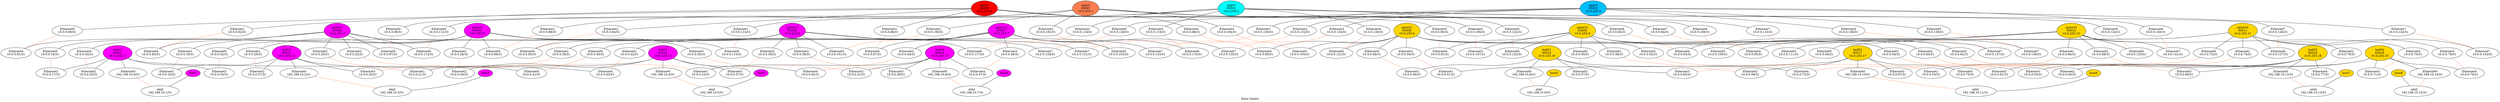strict graph {
	graph [label="Data Centre"];
	node [label="\N"];
	aggs1	 [bgp_asn=65000,
		dev_role=aggs,
		dev_type="microsoft-sonic",
		fillcolor=red,
		label="aggs1
65000
10.0.255.0",
		loopback="10.0.255.0",
		mac="00:dc:5e:01:01:00",
		pod=None,
		rank=1,
		style=filled];
	"iface-80"	 [bgp_asn=65004,
		bgp_peer="10.0.0.81",
		customer=False,
		dev_name=Ethernet0,
		dev_type=port,
		ipv4="10.0.0.80/31",
		label="Ethernet0
10.0.0.80/31",
		rank=2,
		vlan=10];
	aggs1 -- "iface-80"	 [color=black,
		phy=port];
	"iface-82"	 [bgp_asn=65005,
		bgp_peer="10.0.0.83",
		customer=False,
		dev_name=Ethernet1,
		dev_type=port,
		ipv4="10.0.0.82/31",
		label="Ethernet1
10.0.0.82/31",
		rank=2,
		vlan=11];
	aggs1 -- "iface-82"	 [color=black,
		phy=port];
	"iface-84"	 [bgp_asn=65006,
		bgp_peer="10.0.0.85",
		customer=False,
		dev_name=Ethernet2,
		dev_type=port,
		ipv4="10.0.0.84/31",
		label="Ethernet2
10.0.0.84/31",
		rank=2,
		vlan=12];
	aggs1 -- "iface-84"	 [color=black,
		phy=port];
	"iface-86"	 [bgp_asn=65007,
		bgp_peer="10.0.0.87",
		customer=False,
		dev_name=Ethernet3,
		dev_type=port,
		ipv4="10.0.0.86/31",
		label="Ethernet3
10.0.0.86/31",
		rank=2,
		vlan=13];
	aggs1 -- "iface-86"	 [color=black,
		phy=port];
	"iface-88"	 [bgp_asn=65008,
		bgp_peer="10.0.0.89",
		customer=False,
		dev_name=Ethernet4,
		dev_type=port,
		ipv4="10.0.0.88/31",
		label="Ethernet4
10.0.0.88/31",
		rank=2,
		vlan=14];
	aggs1 -- "iface-88"	 [color=black,
		phy=port];
	"iface-90"	 [bgp_asn=65009,
		bgp_peer="10.0.0.91",
		customer=False,
		dev_name=Ethernet5,
		dev_type=port,
		ipv4="10.0.0.90/31",
		label="Ethernet5
10.0.0.90/31",
		rank=2,
		vlan=15];
	aggs1 -- "iface-90"	 [color=black,
		phy=port];
	"iface-92"	 [bgp_asn=65010,
		bgp_peer="10.0.0.93",
		customer=False,
		dev_name=Ethernet6,
		dev_type=port,
		ipv4="10.0.0.92/31",
		label="Ethernet6
10.0.0.92/31",
		rank=2,
		vlan=16];
	aggs1 -- "iface-92"	 [color=black,
		phy=port];
	"iface-94"	 [bgp_asn=65011,
		bgp_peer="10.0.0.95",
		customer=False,
		dev_name=Ethernet7,
		dev_type=port,
		ipv4="10.0.0.94/31",
		label="Ethernet7
10.0.0.94/31",
		rank=2,
		vlan=17];
	aggs1 -- "iface-94"	 [color=black,
		phy=port];
	"iface-81"	 [bgp_asn=65000,
		bgp_peer="10.0.0.80",
		customer=False,
		dev_name=Ethernet4,
		dev_type=port,
		ipv4="10.0.0.81/31",
		label="Ethernet4
10.0.0.81/31",
		rank=3,
		vlan=14];
	"iface-80" -- "iface-81"	 [color=coral,
		linux_bridge=hs_br_80,
		phy=wire,
		role=dc];
	"iface-83"	 [bgp_asn=65000,
		bgp_peer="10.0.0.82",
		customer=False,
		dev_name=Ethernet4,
		dev_type=port,
		ipv4="10.0.0.83/31",
		label="Ethernet4
10.0.0.83/31",
		rank=3,
		vlan=14];
	"iface-82" -- "iface-83"	 [color=coral,
		linux_bridge=hs_br_82,
		phy=wire,
		role=dc];
	"iface-85"	 [bgp_asn=65000,
		bgp_peer="10.0.0.84",
		customer=False,
		dev_name=Ethernet4,
		dev_type=port,
		ipv4="10.0.0.85/31",
		label="Ethernet4
10.0.0.85/31",
		rank=3,
		vlan=14];
	"iface-84" -- "iface-85"	 [color=coral,
		linux_bridge=hs_br_84,
		phy=wire,
		role=dc];
	"iface-87"	 [bgp_asn=65000,
		bgp_peer="10.0.0.86",
		customer=False,
		dev_name=Ethernet4,
		dev_type=port,
		ipv4="10.0.0.87/31",
		label="Ethernet4
10.0.0.87/31",
		rank=3,
		vlan=14];
	"iface-86" -- "iface-87"	 [color=coral,
		linux_bridge=hs_br_86,
		phy=wire,
		role=dc];
	"iface-89"	 [bgp_asn=65000,
		bgp_peer="10.0.0.88",
		customer=False,
		dev_name=Ethernet4,
		dev_type=port,
		ipv4="10.0.0.89/31",
		label="Ethernet4
10.0.0.89/31",
		rank=3,
		vlan=14];
	"iface-88" -- "iface-89"	 [color=coral,
		linux_bridge=hs_br_88,
		phy=wire,
		role=dc];
	"iface-91"	 [bgp_asn=65000,
		bgp_peer="10.0.0.90",
		customer=False,
		dev_name=Ethernet4,
		dev_type=port,
		ipv4="10.0.0.91/31",
		label="Ethernet4
10.0.0.91/31",
		rank=3,
		vlan=14];
	"iface-90" -- "iface-91"	 [color=coral,
		linux_bridge=hs_br_90,
		phy=wire,
		role=dc];
	"iface-93"	 [bgp_asn=65000,
		bgp_peer="10.0.0.92",
		customer=False,
		dev_name=Ethernet4,
		dev_type=port,
		ipv4="10.0.0.93/31",
		label="Ethernet4
10.0.0.93/31",
		rank=3,
		vlan=14];
	"iface-92" -- "iface-93"	 [color=coral,
		linux_bridge=hs_br_92,
		phy=wire,
		role=dc];
	"iface-95"	 [bgp_asn=65000,
		bgp_peer="10.0.0.94",
		customer=False,
		dev_name=Ethernet4,
		dev_type=port,
		ipv4="10.0.0.95/31",
		label="Ethernet4
10.0.0.95/31",
		rank=3,
		vlan=14];
	"iface-94" -- "iface-95"	 [color=coral,
		linux_bridge=hs_br_94,
		phy=wire,
		role=dc];
	aggs2	 [bgp_asn=65001,
		dev_role=aggs,
		dev_type="microsoft-sonic",
		fillcolor=coral,
		label="aggs2
65001
10.0.255.1",
		loopback="10.0.255.1",
		mac="00:dc:5e:01:01:01",
		pod=None,
		rank=1,
		style=filled];
	"iface-96"	 [bgp_asn=65004,
		bgp_peer="10.0.0.97",
		customer=False,
		dev_name=Ethernet0,
		dev_type=port,
		ipv4="10.0.0.96/31",
		label="Ethernet0
10.0.0.96/31",
		rank=2,
		vlan=10];
	aggs2 -- "iface-96"	 [color=black,
		phy=port];
	"iface-98"	 [bgp_asn=65005,
		bgp_peer="10.0.0.99",
		customer=False,
		dev_name=Ethernet1,
		dev_type=port,
		ipv4="10.0.0.98/31",
		label="Ethernet1
10.0.0.98/31",
		rank=2,
		vlan=11];
	aggs2 -- "iface-98"	 [color=black,
		phy=port];
	"iface-100"	 [bgp_asn=65006,
		bgp_peer="10.0.0.101",
		customer=False,
		dev_name=Ethernet2,
		dev_type=port,
		ipv4="10.0.0.100/31",
		label="Ethernet2
10.0.0.100/31",
		rank=2,
		vlan=12];
	aggs2 -- "iface-100"	 [color=black,
		phy=port];
	"iface-102"	 [bgp_asn=65007,
		bgp_peer="10.0.0.103",
		customer=False,
		dev_name=Ethernet3,
		dev_type=port,
		ipv4="10.0.0.102/31",
		label="Ethernet3
10.0.0.102/31",
		rank=2,
		vlan=13];
	aggs2 -- "iface-102"	 [color=black,
		phy=port];
	"iface-104"	 [bgp_asn=65008,
		bgp_peer="10.0.0.105",
		customer=False,
		dev_name=Ethernet4,
		dev_type=port,
		ipv4="10.0.0.104/31",
		label="Ethernet4
10.0.0.104/31",
		rank=2,
		vlan=14];
	aggs2 -- "iface-104"	 [color=black,
		phy=port];
	"iface-106"	 [bgp_asn=65009,
		bgp_peer="10.0.0.107",
		customer=False,
		dev_name=Ethernet5,
		dev_type=port,
		ipv4="10.0.0.106/31",
		label="Ethernet5
10.0.0.106/31",
		rank=2,
		vlan=15];
	aggs2 -- "iface-106"	 [color=black,
		phy=port];
	"iface-108"	 [bgp_asn=65010,
		bgp_peer="10.0.0.109",
		customer=False,
		dev_name=Ethernet6,
		dev_type=port,
		ipv4="10.0.0.108/31",
		label="Ethernet6
10.0.0.108/31",
		rank=2,
		vlan=16];
	aggs2 -- "iface-108"	 [color=black,
		phy=port];
	"iface-110"	 [bgp_asn=65011,
		bgp_peer="10.0.0.111",
		customer=False,
		dev_name=Ethernet7,
		dev_type=port,
		ipv4="10.0.0.110/31",
		label="Ethernet7
10.0.0.110/31",
		rank=2,
		vlan=17];
	aggs2 -- "iface-110"	 [color=black,
		phy=port];
	"iface-97"	 [bgp_asn=65001,
		bgp_peer="10.0.0.96",
		customer=False,
		dev_name=Ethernet5,
		dev_type=port,
		ipv4="10.0.0.97/31",
		label="Ethernet5
10.0.0.97/31",
		rank=3,
		vlan=15];
	"iface-96" -- "iface-97"	 [color=coral,
		linux_bridge=hs_br_96,
		phy=wire,
		role=dc];
	"iface-99"	 [bgp_asn=65001,
		bgp_peer="10.0.0.98",
		customer=False,
		dev_name=Ethernet5,
		dev_type=port,
		ipv4="10.0.0.99/31",
		label="Ethernet5
10.0.0.99/31",
		rank=3,
		vlan=15];
	"iface-98" -- "iface-99"	 [color=coral,
		linux_bridge=hs_br_98,
		phy=wire,
		role=dc];
	"iface-101"	 [bgp_asn=65001,
		bgp_peer="10.0.0.100",
		customer=False,
		dev_name=Ethernet5,
		dev_type=port,
		ipv4="10.0.0.101/31",
		label="Ethernet5
10.0.0.101/31",
		rank=3,
		vlan=15];
	"iface-100" -- "iface-101"	 [color=coral,
		linux_bridge=hs_br_100,
		phy=wire,
		role=dc];
	"iface-103"	 [bgp_asn=65001,
		bgp_peer="10.0.0.102",
		customer=False,
		dev_name=Ethernet5,
		dev_type=port,
		ipv4="10.0.0.103/31",
		label="Ethernet5
10.0.0.103/31",
		rank=3,
		vlan=15];
	"iface-102" -- "iface-103"	 [color=coral,
		linux_bridge=hs_br_102,
		phy=wire,
		role=dc];
	"iface-105"	 [bgp_asn=65001,
		bgp_peer="10.0.0.104",
		customer=False,
		dev_name=Ethernet5,
		dev_type=port,
		ipv4="10.0.0.105/31",
		label="Ethernet5
10.0.0.105/31",
		rank=3,
		vlan=15];
	"iface-104" -- "iface-105"	 [color=coral,
		linux_bridge=hs_br_104,
		phy=wire,
		role=dc];
	"iface-107"	 [bgp_asn=65001,
		bgp_peer="10.0.0.106",
		customer=False,
		dev_name=Ethernet5,
		dev_type=port,
		ipv4="10.0.0.107/31",
		label="Ethernet5
10.0.0.107/31",
		rank=3,
		vlan=15];
	"iface-106" -- "iface-107"	 [color=coral,
		linux_bridge=hs_br_106,
		phy=wire,
		role=dc];
	"iface-109"	 [bgp_asn=65001,
		bgp_peer="10.0.0.108",
		customer=False,
		dev_name=Ethernet5,
		dev_type=port,
		ipv4="10.0.0.109/31",
		label="Ethernet5
10.0.0.109/31",
		rank=3,
		vlan=15];
	"iface-108" -- "iface-109"	 [color=coral,
		linux_bridge=hs_br_108,
		phy=wire,
		role=dc];
	"iface-111"	 [bgp_asn=65001,
		bgp_peer="10.0.0.110",
		customer=False,
		dev_name=Ethernet5,
		dev_type=port,
		ipv4="10.0.0.111/31",
		label="Ethernet5
10.0.0.111/31",
		rank=3,
		vlan=15];
	"iface-110" -- "iface-111"	 [color=coral,
		linux_bridge=hs_br_110,
		phy=wire,
		role=dc];
	aggs3	 [bgp_asn=65002,
		dev_role=aggs,
		dev_type="microsoft-sonic",
		fillcolor=cyan,
		label="aggs3
65002
10.0.255.2",
		loopback="10.0.255.2",
		mac="00:dc:5e:01:01:02",
		pod=None,
		rank=1,
		style=filled];
	"iface-112"	 [bgp_asn=65004,
		bgp_peer="10.0.0.113",
		customer=False,
		dev_name=Ethernet0,
		dev_type=port,
		ipv4="10.0.0.112/31",
		label="Ethernet0
10.0.0.112/31",
		rank=2,
		vlan=10];
	aggs3 -- "iface-112"	 [color=black,
		phy=port];
	"iface-114"	 [bgp_asn=65005,
		bgp_peer="10.0.0.115",
		customer=False,
		dev_name=Ethernet1,
		dev_type=port,
		ipv4="10.0.0.114/31",
		label="Ethernet1
10.0.0.114/31",
		rank=2,
		vlan=11];
	aggs3 -- "iface-114"	 [color=black,
		phy=port];
	"iface-116"	 [bgp_asn=65006,
		bgp_peer="10.0.0.117",
		customer=False,
		dev_name=Ethernet2,
		dev_type=port,
		ipv4="10.0.0.116/31",
		label="Ethernet2
10.0.0.116/31",
		rank=2,
		vlan=12];
	aggs3 -- "iface-116"	 [color=black,
		phy=port];
	"iface-118"	 [bgp_asn=65007,
		bgp_peer="10.0.0.119",
		customer=False,
		dev_name=Ethernet3,
		dev_type=port,
		ipv4="10.0.0.118/31",
		label="Ethernet3
10.0.0.118/31",
		rank=2,
		vlan=13];
	aggs3 -- "iface-118"	 [color=black,
		phy=port];
	"iface-120"	 [bgp_asn=65008,
		bgp_peer="10.0.0.121",
		customer=False,
		dev_name=Ethernet4,
		dev_type=port,
		ipv4="10.0.0.120/31",
		label="Ethernet4
10.0.0.120/31",
		rank=2,
		vlan=14];
	aggs3 -- "iface-120"	 [color=black,
		phy=port];
	"iface-122"	 [bgp_asn=65009,
		bgp_peer="10.0.0.123",
		customer=False,
		dev_name=Ethernet5,
		dev_type=port,
		ipv4="10.0.0.122/31",
		label="Ethernet5
10.0.0.122/31",
		rank=2,
		vlan=15];
	aggs3 -- "iface-122"	 [color=black,
		phy=port];
	"iface-124"	 [bgp_asn=65010,
		bgp_peer="10.0.0.125",
		customer=False,
		dev_name=Ethernet6,
		dev_type=port,
		ipv4="10.0.0.124/31",
		label="Ethernet6
10.0.0.124/31",
		rank=2,
		vlan=16];
	aggs3 -- "iface-124"	 [color=black,
		phy=port];
	"iface-126"	 [bgp_asn=65011,
		bgp_peer="10.0.0.127",
		customer=False,
		dev_name=Ethernet7,
		dev_type=port,
		ipv4="10.0.0.126/31",
		label="Ethernet7
10.0.0.126/31",
		rank=2,
		vlan=17];
	aggs3 -- "iface-126"	 [color=black,
		phy=port];
	"iface-113"	 [bgp_asn=65002,
		bgp_peer="10.0.0.112",
		customer=False,
		dev_name=Ethernet6,
		dev_type=port,
		ipv4="10.0.0.113/31",
		label="Ethernet6
10.0.0.113/31",
		rank=3,
		vlan=16];
	"iface-112" -- "iface-113"	 [color=coral,
		linux_bridge=hs_br_112,
		phy=wire,
		role=dc];
	"iface-115"	 [bgp_asn=65002,
		bgp_peer="10.0.0.114",
		customer=False,
		dev_name=Ethernet6,
		dev_type=port,
		ipv4="10.0.0.115/31",
		label="Ethernet6
10.0.0.115/31",
		rank=3,
		vlan=16];
	"iface-114" -- "iface-115"	 [color=coral,
		linux_bridge=hs_br_114,
		phy=wire,
		role=dc];
	"iface-117"	 [bgp_asn=65002,
		bgp_peer="10.0.0.116",
		customer=False,
		dev_name=Ethernet6,
		dev_type=port,
		ipv4="10.0.0.117/31",
		label="Ethernet6
10.0.0.117/31",
		rank=3,
		vlan=16];
	"iface-116" -- "iface-117"	 [color=coral,
		linux_bridge=hs_br_116,
		phy=wire,
		role=dc];
	"iface-119"	 [bgp_asn=65002,
		bgp_peer="10.0.0.118",
		customer=False,
		dev_name=Ethernet6,
		dev_type=port,
		ipv4="10.0.0.119/31",
		label="Ethernet6
10.0.0.119/31",
		rank=3,
		vlan=16];
	"iface-118" -- "iface-119"	 [color=coral,
		linux_bridge=hs_br_118,
		phy=wire,
		role=dc];
	"iface-121"	 [bgp_asn=65002,
		bgp_peer="10.0.0.120",
		customer=False,
		dev_name=Ethernet6,
		dev_type=port,
		ipv4="10.0.0.121/31",
		label="Ethernet6
10.0.0.121/31",
		rank=3,
		vlan=16];
	"iface-120" -- "iface-121"	 [color=coral,
		linux_bridge=hs_br_120,
		phy=wire,
		role=dc];
	"iface-123"	 [bgp_asn=65002,
		bgp_peer="10.0.0.122",
		customer=False,
		dev_name=Ethernet6,
		dev_type=port,
		ipv4="10.0.0.123/31",
		label="Ethernet6
10.0.0.123/31",
		rank=3,
		vlan=16];
	"iface-122" -- "iface-123"	 [color=coral,
		linux_bridge=hs_br_122,
		phy=wire,
		role=dc];
	"iface-125"	 [bgp_asn=65002,
		bgp_peer="10.0.0.124",
		customer=False,
		dev_name=Ethernet6,
		dev_type=port,
		ipv4="10.0.0.125/31",
		label="Ethernet6
10.0.0.125/31",
		rank=3,
		vlan=16];
	"iface-124" -- "iface-125"	 [color=coral,
		linux_bridge=hs_br_124,
		phy=wire,
		role=dc];
	"iface-127"	 [bgp_asn=65002,
		bgp_peer="10.0.0.126",
		customer=False,
		dev_name=Ethernet6,
		dev_type=port,
		ipv4="10.0.0.127/31",
		label="Ethernet6
10.0.0.127/31",
		rank=3,
		vlan=16];
	"iface-126" -- "iface-127"	 [color=coral,
		linux_bridge=hs_br_126,
		phy=wire,
		role=dc];
	aggs4	 [bgp_asn=65003,
		dev_role=aggs,
		dev_type="microsoft-sonic",
		fillcolor=deepskyblue,
		label="aggs4
65003
10.0.255.3",
		loopback="10.0.255.3",
		mac="00:dc:5e:01:01:03",
		pod=None,
		rank=1,
		style=filled];
	"iface-128"	 [bgp_asn=65004,
		bgp_peer="10.0.0.129",
		customer=False,
		dev_name=Ethernet0,
		dev_type=port,
		ipv4="10.0.0.128/31",
		label="Ethernet0
10.0.0.128/31",
		rank=2,
		vlan=10];
	aggs4 -- "iface-128"	 [color=black,
		phy=port];
	"iface-130"	 [bgp_asn=65005,
		bgp_peer="10.0.0.131",
		customer=False,
		dev_name=Ethernet1,
		dev_type=port,
		ipv4="10.0.0.130/31",
		label="Ethernet1
10.0.0.130/31",
		rank=2,
		vlan=11];
	aggs4 -- "iface-130"	 [color=black,
		phy=port];
	"iface-132"	 [bgp_asn=65006,
		bgp_peer="10.0.0.133",
		customer=False,
		dev_name=Ethernet2,
		dev_type=port,
		ipv4="10.0.0.132/31",
		label="Ethernet2
10.0.0.132/31",
		rank=2,
		vlan=12];
	aggs4 -- "iface-132"	 [color=black,
		phy=port];
	"iface-134"	 [bgp_asn=65007,
		bgp_peer="10.0.0.135",
		customer=False,
		dev_name=Ethernet3,
		dev_type=port,
		ipv4="10.0.0.134/31",
		label="Ethernet3
10.0.0.134/31",
		rank=2,
		vlan=13];
	aggs4 -- "iface-134"	 [color=black,
		phy=port];
	"iface-136"	 [bgp_asn=65008,
		bgp_peer="10.0.0.137",
		customer=False,
		dev_name=Ethernet4,
		dev_type=port,
		ipv4="10.0.0.136/31",
		label="Ethernet4
10.0.0.136/31",
		rank=2,
		vlan=14];
	aggs4 -- "iface-136"	 [color=black,
		phy=port];
	"iface-138"	 [bgp_asn=65009,
		bgp_peer="10.0.0.139",
		customer=False,
		dev_name=Ethernet5,
		dev_type=port,
		ipv4="10.0.0.138/31",
		label="Ethernet5
10.0.0.138/31",
		rank=2,
		vlan=15];
	aggs4 -- "iface-138"	 [color=black,
		phy=port];
	"iface-140"	 [bgp_asn=65010,
		bgp_peer="10.0.0.141",
		customer=False,
		dev_name=Ethernet6,
		dev_type=port,
		ipv4="10.0.0.140/31",
		label="Ethernet6
10.0.0.140/31",
		rank=2,
		vlan=16];
	aggs4 -- "iface-140"	 [color=black,
		phy=port];
	"iface-142"	 [bgp_asn=65011,
		bgp_peer="10.0.0.143",
		customer=False,
		dev_name=Ethernet7,
		dev_type=port,
		ipv4="10.0.0.142/31",
		label="Ethernet7
10.0.0.142/31",
		rank=2,
		vlan=17];
	aggs4 -- "iface-142"	 [color=black,
		phy=port];
	"iface-129"	 [bgp_asn=65003,
		bgp_peer="10.0.0.128",
		customer=False,
		dev_name=Ethernet7,
		dev_type=port,
		ipv4="10.0.0.129/31",
		label="Ethernet7
10.0.0.129/31",
		rank=3,
		vlan=17];
	"iface-128" -- "iface-129"	 [color=coral,
		linux_bridge=hs_br_128,
		phy=wire,
		role=dc];
	"iface-131"	 [bgp_asn=65003,
		bgp_peer="10.0.0.130",
		customer=False,
		dev_name=Ethernet7,
		dev_type=port,
		ipv4="10.0.0.131/31",
		label="Ethernet7
10.0.0.131/31",
		rank=3,
		vlan=17];
	"iface-130" -- "iface-131"	 [color=coral,
		linux_bridge=hs_br_130,
		phy=wire,
		role=dc];
	"iface-133"	 [bgp_asn=65003,
		bgp_peer="10.0.0.132",
		customer=False,
		dev_name=Ethernet7,
		dev_type=port,
		ipv4="10.0.0.133/31",
		label="Ethernet7
10.0.0.133/31",
		rank=3,
		vlan=17];
	"iface-132" -- "iface-133"	 [color=coral,
		linux_bridge=hs_br_132,
		phy=wire,
		role=dc];
	"iface-135"	 [bgp_asn=65003,
		bgp_peer="10.0.0.134",
		customer=False,
		dev_name=Ethernet7,
		dev_type=port,
		ipv4="10.0.0.135/31",
		label="Ethernet7
10.0.0.135/31",
		rank=3,
		vlan=17];
	"iface-134" -- "iface-135"	 [color=coral,
		linux_bridge=hs_br_134,
		phy=wire,
		role=dc];
	"iface-137"	 [bgp_asn=65003,
		bgp_peer="10.0.0.136",
		customer=False,
		dev_name=Ethernet7,
		dev_type=port,
		ipv4="10.0.0.137/31",
		label="Ethernet7
10.0.0.137/31",
		rank=3,
		vlan=17];
	"iface-136" -- "iface-137"	 [color=coral,
		linux_bridge=hs_br_136,
		phy=wire,
		role=dc];
	"iface-139"	 [bgp_asn=65003,
		bgp_peer="10.0.0.138",
		customer=False,
		dev_name=Ethernet7,
		dev_type=port,
		ipv4="10.0.0.139/31",
		label="Ethernet7
10.0.0.139/31",
		rank=3,
		vlan=17];
	"iface-138" -- "iface-139"	 [color=coral,
		linux_bridge=hs_br_138,
		phy=wire,
		role=dc];
	"iface-141"	 [bgp_asn=65003,
		bgp_peer="10.0.0.140",
		customer=False,
		dev_name=Ethernet7,
		dev_type=port,
		ipv4="10.0.0.141/31",
		label="Ethernet7
10.0.0.141/31",
		rank=3,
		vlan=17];
	"iface-140" -- "iface-141"	 [color=coral,
		linux_bridge=hs_br_140,
		phy=wire,
		role=dc];
	"iface-143"	 [bgp_asn=65003,
		bgp_peer="10.0.0.142",
		customer=False,
		dev_name=Ethernet7,
		dev_type=port,
		ipv4="10.0.0.143/31",
		label="Ethernet7
10.0.0.143/31",
		rank=3,
		vlan=17];
	"iface-142" -- "iface-143"	 [color=coral,
		linux_bridge=hs_br_142,
		phy=wire,
		role=dc];
	spine11	 [bgp_asn=65004,
		dev_role=spines,
		dev_type="microsoft-sonic",
		fillcolor=magenta,
		label="spine11
65004
10.0.255.4",
		loopback="10.0.255.4",
		mac="00:dc:5e:01:01:04",
		pod=A,
		rank=4,
		style=filled];
	"iface-16"	 [bgp_asn=65012,
		bgp_peer="10.0.0.17",
		customer=False,
		dev_name=Ethernet0,
		dev_type=port,
		ipv4="10.0.0.16/31",
		label="Ethernet0
10.0.0.16/31",
		rank=5,
		vlan=10];
	spine11 -- "iface-16"	 [color=black,
		phy=port];
	"iface-18"	 [bgp_asn=65013,
		bgp_peer="10.0.0.19",
		customer=False,
		dev_name=Ethernet1,
		dev_type=port,
		ipv4="10.0.0.18/31",
		label="Ethernet1
10.0.0.18/31",
		rank=5,
		vlan=11];
	spine11 -- "iface-18"	 [color=black,
		phy=port];
	"iface-20"	 [bgp_asn=65014,
		bgp_peer="10.0.0.21",
		customer=False,
		dev_name=Ethernet2,
		dev_type=port,
		ipv4="10.0.0.20/31",
		label="Ethernet2
10.0.0.20/31",
		rank=5,
		vlan=12];
	spine11 -- "iface-20"	 [color=black,
		phy=port];
	"iface-22"	 [bgp_asn=65015,
		bgp_peer="10.0.0.23",
		customer=False,
		dev_name=Ethernet3,
		dev_type=port,
		ipv4="10.0.0.22/31",
		label="Ethernet3
10.0.0.22/31",
		rank=5,
		vlan=13];
	spine11 -- "iface-22"	 [color=black,
		phy=port];
	spine11 -- "iface-81"	 [color=black,
		phy=port];
	spine11 -- "iface-97"	 [color=black,
		phy=port];
	spine11 -- "iface-113"	 [color=black,
		phy=port];
	spine11 -- "iface-129"	 [color=black,
		phy=port];
	"iface-17"	 [bgp_asn=65004,
		bgp_peer="10.0.0.16",
		customer=False,
		dev_name=Ethernet1,
		dev_type=port,
		ipv4="10.0.0.17/31",
		label="Ethernet1
10.0.0.17/31",
		rank=6,
		vlan=11];
	"iface-16" -- "iface-17"	 [color=coral,
		linux_bridge=hs_br_16,
		phy=wire,
		role=dc];
	"iface-19"	 [bgp_asn=65004,
		bgp_peer="10.0.0.18",
		customer=False,
		dev_name=Ethernet1,
		dev_type=port,
		ipv4="10.0.0.19/31",
		label="Ethernet1
10.0.0.19/31",
		rank=6,
		vlan=11];
	"iface-18" -- "iface-19"	 [color=coral,
		linux_bridge=hs_br_18,
		phy=wire,
		role=dc];
	"iface-21"	 [bgp_asn=65004,
		bgp_peer="10.0.0.20",
		customer=False,
		dev_name=Ethernet1,
		dev_type=port,
		ipv4="10.0.0.21/31",
		label="Ethernet1
10.0.0.21/31",
		rank=6,
		vlan=11];
	"iface-20" -- "iface-21"	 [color=coral,
		linux_bridge=hs_br_20,
		phy=wire,
		role=dc];
	"iface-23"	 [bgp_asn=65004,
		bgp_peer="10.0.0.22",
		customer=False,
		dev_name=Ethernet1,
		dev_type=port,
		ipv4="10.0.0.23/31",
		label="Ethernet1
10.0.0.23/31",
		rank=6,
		vlan=11];
	"iface-22" -- "iface-23"	 [color=coral,
		linux_bridge=hs_br_22,
		phy=wire,
		role=dc];
	spine12	 [bgp_asn=65005,
		dev_role=spines,
		dev_type="microsoft-sonic",
		fillcolor=magenta,
		label="spine12
65005
10.0.255.5",
		loopback="10.0.255.5",
		mac="00:dc:5e:01:01:05",
		pod=A,
		rank=4,
		style=filled];
	"iface-24"	 [bgp_asn=65012,
		bgp_peer="10.0.0.25",
		customer=False,
		dev_name=Ethernet0,
		dev_type=port,
		ipv4="10.0.0.24/31",
		label="Ethernet0
10.0.0.24/31",
		rank=5,
		vlan=10];
	spine12 -- "iface-24"	 [color=black,
		phy=port];
	"iface-26"	 [bgp_asn=65013,
		bgp_peer="10.0.0.27",
		customer=False,
		dev_name=Ethernet1,
		dev_type=port,
		ipv4="10.0.0.26/31",
		label="Ethernet1
10.0.0.26/31",
		rank=5,
		vlan=11];
	spine12 -- "iface-26"	 [color=black,
		phy=port];
	"iface-28"	 [bgp_asn=65014,
		bgp_peer="10.0.0.29",
		customer=False,
		dev_name=Ethernet2,
		dev_type=port,
		ipv4="10.0.0.28/31",
		label="Ethernet2
10.0.0.28/31",
		rank=5,
		vlan=12];
	spine12 -- "iface-28"	 [color=black,
		phy=port];
	"iface-30"	 [bgp_asn=65015,
		bgp_peer="10.0.0.31",
		customer=False,
		dev_name=Ethernet3,
		dev_type=port,
		ipv4="10.0.0.30/31",
		label="Ethernet3
10.0.0.30/31",
		rank=5,
		vlan=13];
	spine12 -- "iface-30"	 [color=black,
		phy=port];
	spine12 -- "iface-83"	 [color=black,
		phy=port];
	spine12 -- "iface-99"	 [color=black,
		phy=port];
	spine12 -- "iface-115"	 [color=black,
		phy=port];
	spine12 -- "iface-131"	 [color=black,
		phy=port];
	"iface-25"	 [bgp_asn=65005,
		bgp_peer="10.0.0.24",
		customer=False,
		dev_name=Ethernet2,
		dev_type=port,
		ipv4="10.0.0.25/31",
		label="Ethernet2
10.0.0.25/31",
		rank=6,
		vlan=12];
	"iface-24" -- "iface-25"	 [color=coral,
		linux_bridge=hs_br_24,
		phy=wire,
		role=dc];
	"iface-27"	 [bgp_asn=65005,
		bgp_peer="10.0.0.26",
		customer=False,
		dev_name=Ethernet2,
		dev_type=port,
		ipv4="10.0.0.27/31",
		label="Ethernet2
10.0.0.27/31",
		rank=6,
		vlan=12];
	"iface-26" -- "iface-27"	 [color=coral,
		linux_bridge=hs_br_26,
		phy=wire,
		role=dc];
	"iface-29"	 [bgp_asn=65005,
		bgp_peer="10.0.0.28",
		customer=False,
		dev_name=Ethernet2,
		dev_type=port,
		ipv4="10.0.0.29/31",
		label="Ethernet2
10.0.0.29/31",
		rank=6,
		vlan=12];
	"iface-28" -- "iface-29"	 [color=coral,
		linux_bridge=hs_br_28,
		phy=wire,
		role=dc];
	"iface-31"	 [bgp_asn=65005,
		bgp_peer="10.0.0.30",
		customer=False,
		dev_name=Ethernet2,
		dev_type=port,
		ipv4="10.0.0.31/31",
		label="Ethernet2
10.0.0.31/31",
		rank=6,
		vlan=12];
	"iface-30" -- "iface-31"	 [color=coral,
		linux_bridge=hs_br_30,
		phy=wire,
		role=dc];
	spine13	 [bgp_asn=65006,
		dev_role=spines,
		dev_type="microsoft-sonic",
		fillcolor=magenta,
		label="spine13
65006
10.0.255.6",
		loopback="10.0.255.6",
		mac="00:dc:5e:01:01:06",
		pod=A,
		rank=4,
		style=filled];
	"iface-32"	 [bgp_asn=65012,
		bgp_peer="10.0.0.33",
		customer=False,
		dev_name=Ethernet0,
		dev_type=port,
		ipv4="10.0.0.32/31",
		label="Ethernet0
10.0.0.32/31",
		rank=5,
		vlan=10];
	spine13 -- "iface-32"	 [color=black,
		phy=port];
	"iface-34"	 [bgp_asn=65013,
		bgp_peer="10.0.0.35",
		customer=False,
		dev_name=Ethernet1,
		dev_type=port,
		ipv4="10.0.0.34/31",
		label="Ethernet1
10.0.0.34/31",
		rank=5,
		vlan=11];
	spine13 -- "iface-34"	 [color=black,
		phy=port];
	"iface-36"	 [bgp_asn=65014,
		bgp_peer="10.0.0.37",
		customer=False,
		dev_name=Ethernet2,
		dev_type=port,
		ipv4="10.0.0.36/31",
		label="Ethernet2
10.0.0.36/31",
		rank=5,
		vlan=12];
	spine13 -- "iface-36"	 [color=black,
		phy=port];
	"iface-38"	 [bgp_asn=65015,
		bgp_peer="10.0.0.39",
		customer=False,
		dev_name=Ethernet3,
		dev_type=port,
		ipv4="10.0.0.38/31",
		label="Ethernet3
10.0.0.38/31",
		rank=5,
		vlan=13];
	spine13 -- "iface-38"	 [color=black,
		phy=port];
	spine13 -- "iface-85"	 [color=black,
		phy=port];
	spine13 -- "iface-101"	 [color=black,
		phy=port];
	spine13 -- "iface-117"	 [color=black,
		phy=port];
	spine13 -- "iface-133"	 [color=black,
		phy=port];
	"iface-33"	 [bgp_asn=65006,
		bgp_peer="10.0.0.32",
		customer=False,
		dev_name=Ethernet3,
		dev_type=port,
		ipv4="10.0.0.33/31",
		label="Ethernet3
10.0.0.33/31",
		rank=6,
		vlan=13];
	"iface-32" -- "iface-33"	 [color=coral,
		linux_bridge=hs_br_32,
		phy=wire,
		role=dc];
	"iface-35"	 [bgp_asn=65006,
		bgp_peer="10.0.0.34",
		customer=False,
		dev_name=Ethernet3,
		dev_type=port,
		ipv4="10.0.0.35/31",
		label="Ethernet3
10.0.0.35/31",
		rank=6,
		vlan=13];
	"iface-34" -- "iface-35"	 [color=coral,
		linux_bridge=hs_br_34,
		phy=wire,
		role=dc];
	"iface-37"	 [bgp_asn=65006,
		bgp_peer="10.0.0.36",
		customer=False,
		dev_name=Ethernet3,
		dev_type=port,
		ipv4="10.0.0.37/31",
		label="Ethernet3
10.0.0.37/31",
		rank=6,
		vlan=13];
	"iface-36" -- "iface-37"	 [color=coral,
		linux_bridge=hs_br_36,
		phy=wire,
		role=dc];
	"iface-39"	 [bgp_asn=65006,
		bgp_peer="10.0.0.38",
		customer=False,
		dev_name=Ethernet3,
		dev_type=port,
		ipv4="10.0.0.39/31",
		label="Ethernet3
10.0.0.39/31",
		rank=6,
		vlan=13];
	"iface-38" -- "iface-39"	 [color=coral,
		linux_bridge=hs_br_38,
		phy=wire,
		role=dc];
	spine14	 [bgp_asn=65007,
		dev_role=spines,
		dev_type="microsoft-sonic",
		fillcolor=magenta,
		label="spine14
65007
10.0.255.7",
		loopback="10.0.255.7",
		mac="00:dc:5e:01:01:07",
		pod=A,
		rank=4,
		style=filled];
	"iface-40"	 [bgp_asn=65012,
		bgp_peer="10.0.0.41",
		customer=False,
		dev_name=Ethernet0,
		dev_type=port,
		ipv4="10.0.0.40/31",
		label="Ethernet0
10.0.0.40/31",
		rank=5,
		vlan=10];
	spine14 -- "iface-40"	 [color=black,
		phy=port];
	"iface-42"	 [bgp_asn=65013,
		bgp_peer="10.0.0.43",
		customer=False,
		dev_name=Ethernet1,
		dev_type=port,
		ipv4="10.0.0.42/31",
		label="Ethernet1
10.0.0.42/31",
		rank=5,
		vlan=11];
	spine14 -- "iface-42"	 [color=black,
		phy=port];
	"iface-44"	 [bgp_asn=65014,
		bgp_peer="10.0.0.45",
		customer=False,
		dev_name=Ethernet2,
		dev_type=port,
		ipv4="10.0.0.44/31",
		label="Ethernet2
10.0.0.44/31",
		rank=5,
		vlan=12];
	spine14 -- "iface-44"	 [color=black,
		phy=port];
	"iface-46"	 [bgp_asn=65015,
		bgp_peer="10.0.0.47",
		customer=False,
		dev_name=Ethernet3,
		dev_type=port,
		ipv4="10.0.0.46/31",
		label="Ethernet3
10.0.0.46/31",
		rank=5,
		vlan=13];
	spine14 -- "iface-46"	 [color=black,
		phy=port];
	spine14 -- "iface-87"	 [color=black,
		phy=port];
	spine14 -- "iface-103"	 [color=black,
		phy=port];
	spine14 -- "iface-119"	 [color=black,
		phy=port];
	spine14 -- "iface-135"	 [color=black,
		phy=port];
	"iface-41"	 [bgp_asn=65007,
		bgp_peer="10.0.0.40",
		customer=False,
		dev_name=Ethernet4,
		dev_type=port,
		ipv4="10.0.0.41/31",
		label="Ethernet4
10.0.0.41/31",
		rank=6,
		vlan=14];
	"iface-40" -- "iface-41"	 [color=coral,
		linux_bridge=hs_br_40,
		phy=wire,
		role=dc];
	"iface-43"	 [bgp_asn=65007,
		bgp_peer="10.0.0.42",
		customer=False,
		dev_name=Ethernet4,
		dev_type=port,
		ipv4="10.0.0.43/31",
		label="Ethernet4
10.0.0.43/31",
		rank=6,
		vlan=14];
	"iface-42" -- "iface-43"	 [color=coral,
		linux_bridge=hs_br_42,
		phy=wire,
		role=dc];
	"iface-45"	 [bgp_asn=65007,
		bgp_peer="10.0.0.44",
		customer=False,
		dev_name=Ethernet4,
		dev_type=port,
		ipv4="10.0.0.45/31",
		label="Ethernet4
10.0.0.45/31",
		rank=6,
		vlan=14];
	"iface-44" -- "iface-45"	 [color=coral,
		linux_bridge=hs_br_44,
		phy=wire,
		role=dc];
	"iface-47"	 [bgp_asn=65007,
		bgp_peer="10.0.0.46",
		customer=False,
		dev_name=Ethernet4,
		dev_type=port,
		ipv4="10.0.0.47/31",
		label="Ethernet4
10.0.0.47/31",
		rank=6,
		vlan=14];
	"iface-46" -- "iface-47"	 [color=coral,
		linux_bridge=hs_br_46,
		phy=wire,
		role=dc];
	spine21	 [bgp_asn=65008,
		dev_role=spines,
		dev_type="microsoft-sonic",
		fillcolor=gold,
		label="spine21
65008
10.0.255.8",
		loopback="10.0.255.8",
		mac="00:dc:5e:01:01:08",
		pod=B,
		rank=4,
		style=filled];
	"iface-48"	 [bgp_asn=65016,
		bgp_peer="10.0.0.49",
		customer=False,
		dev_name=Ethernet0,
		dev_type=port,
		ipv4="10.0.0.48/31",
		label="Ethernet0
10.0.0.48/31",
		rank=5,
		vlan=10];
	spine21 -- "iface-48"	 [color=black,
		phy=port];
	"iface-50"	 [bgp_asn=65017,
		bgp_peer="10.0.0.51",
		customer=False,
		dev_name=Ethernet1,
		dev_type=port,
		ipv4="10.0.0.50/31",
		label="Ethernet1
10.0.0.50/31",
		rank=5,
		vlan=11];
	spine21 -- "iface-50"	 [color=black,
		phy=port];
	"iface-52"	 [bgp_asn=65018,
		bgp_peer="10.0.0.53",
		customer=False,
		dev_name=Ethernet2,
		dev_type=port,
		ipv4="10.0.0.52/31",
		label="Ethernet2
10.0.0.52/31",
		rank=5,
		vlan=12];
	spine21 -- "iface-52"	 [color=black,
		phy=port];
	"iface-54"	 [bgp_asn=65019,
		bgp_peer="10.0.0.55",
		customer=False,
		dev_name=Ethernet3,
		dev_type=port,
		ipv4="10.0.0.54/31",
		label="Ethernet3
10.0.0.54/31",
		rank=5,
		vlan=13];
	spine21 -- "iface-54"	 [color=black,
		phy=port];
	spine21 -- "iface-89"	 [color=black,
		phy=port];
	spine21 -- "iface-105"	 [color=black,
		phy=port];
	spine21 -- "iface-121"	 [color=black,
		phy=port];
	spine21 -- "iface-137"	 [color=black,
		phy=port];
	"iface-49"	 [bgp_asn=65008,
		bgp_peer="10.0.0.48",
		customer=False,
		dev_name=Ethernet1,
		dev_type=port,
		ipv4="10.0.0.49/31",
		label="Ethernet1
10.0.0.49/31",
		rank=6,
		vlan=11];
	"iface-48" -- "iface-49"	 [color=coral,
		linux_bridge=hs_br_48,
		phy=wire,
		role=dc];
	"iface-51"	 [bgp_asn=65008,
		bgp_peer="10.0.0.50",
		customer=False,
		dev_name=Ethernet1,
		dev_type=port,
		ipv4="10.0.0.51/31",
		label="Ethernet1
10.0.0.51/31",
		rank=6,
		vlan=11];
	"iface-50" -- "iface-51"	 [color=coral,
		linux_bridge=hs_br_50,
		phy=wire,
		role=dc];
	"iface-53"	 [bgp_asn=65008,
		bgp_peer="10.0.0.52",
		customer=False,
		dev_name=Ethernet1,
		dev_type=port,
		ipv4="10.0.0.53/31",
		label="Ethernet1
10.0.0.53/31",
		rank=6,
		vlan=11];
	"iface-52" -- "iface-53"	 [color=coral,
		linux_bridge=hs_br_52,
		phy=wire,
		role=dc];
	"iface-55"	 [bgp_asn=65008,
		bgp_peer="10.0.0.54",
		customer=False,
		dev_name=Ethernet1,
		dev_type=port,
		ipv4="10.0.0.55/31",
		label="Ethernet1
10.0.0.55/31",
		rank=6,
		vlan=11];
	"iface-54" -- "iface-55"	 [color=coral,
		linux_bridge=hs_br_54,
		phy=wire,
		role=dc];
	spine22	 [bgp_asn=65009,
		dev_role=spines,
		dev_type="microsoft-sonic",
		fillcolor=gold,
		label="spine22
65009
10.0.255.9",
		loopback="10.0.255.9",
		mac="00:dc:5e:01:01:09",
		pod=B,
		rank=4,
		style=filled];
	"iface-56"	 [bgp_asn=65016,
		bgp_peer="10.0.0.57",
		customer=False,
		dev_name=Ethernet0,
		dev_type=port,
		ipv4="10.0.0.56/31",
		label="Ethernet0
10.0.0.56/31",
		rank=5,
		vlan=10];
	spine22 -- "iface-56"	 [color=black,
		phy=port];
	"iface-58"	 [bgp_asn=65017,
		bgp_peer="10.0.0.59",
		customer=False,
		dev_name=Ethernet1,
		dev_type=port,
		ipv4="10.0.0.58/31",
		label="Ethernet1
10.0.0.58/31",
		rank=5,
		vlan=11];
	spine22 -- "iface-58"	 [color=black,
		phy=port];
	"iface-60"	 [bgp_asn=65018,
		bgp_peer="10.0.0.61",
		customer=False,
		dev_name=Ethernet2,
		dev_type=port,
		ipv4="10.0.0.60/31",
		label="Ethernet2
10.0.0.60/31",
		rank=5,
		vlan=12];
	spine22 -- "iface-60"	 [color=black,
		phy=port];
	"iface-62"	 [bgp_asn=65019,
		bgp_peer="10.0.0.63",
		customer=False,
		dev_name=Ethernet3,
		dev_type=port,
		ipv4="10.0.0.62/31",
		label="Ethernet3
10.0.0.62/31",
		rank=5,
		vlan=13];
	spine22 -- "iface-62"	 [color=black,
		phy=port];
	spine22 -- "iface-91"	 [color=black,
		phy=port];
	spine22 -- "iface-107"	 [color=black,
		phy=port];
	spine22 -- "iface-123"	 [color=black,
		phy=port];
	spine22 -- "iface-139"	 [color=black,
		phy=port];
	"iface-57"	 [bgp_asn=65009,
		bgp_peer="10.0.0.56",
		customer=False,
		dev_name=Ethernet2,
		dev_type=port,
		ipv4="10.0.0.57/31",
		label="Ethernet2
10.0.0.57/31",
		rank=6,
		vlan=12];
	"iface-56" -- "iface-57"	 [color=coral,
		linux_bridge=hs_br_56,
		phy=wire,
		role=dc];
	"iface-59"	 [bgp_asn=65009,
		bgp_peer="10.0.0.58",
		customer=False,
		dev_name=Ethernet2,
		dev_type=port,
		ipv4="10.0.0.59/31",
		label="Ethernet2
10.0.0.59/31",
		rank=6,
		vlan=12];
	"iface-58" -- "iface-59"	 [color=coral,
		linux_bridge=hs_br_58,
		phy=wire,
		role=dc];
	"iface-61"	 [bgp_asn=65009,
		bgp_peer="10.0.0.60",
		customer=False,
		dev_name=Ethernet2,
		dev_type=port,
		ipv4="10.0.0.61/31",
		label="Ethernet2
10.0.0.61/31",
		rank=6,
		vlan=12];
	"iface-60" -- "iface-61"	 [color=coral,
		linux_bridge=hs_br_60,
		phy=wire,
		role=dc];
	"iface-63"	 [bgp_asn=65009,
		bgp_peer="10.0.0.62",
		customer=False,
		dev_name=Ethernet2,
		dev_type=port,
		ipv4="10.0.0.63/31",
		label="Ethernet2
10.0.0.63/31",
		rank=6,
		vlan=12];
	"iface-62" -- "iface-63"	 [color=coral,
		linux_bridge=hs_br_62,
		phy=wire,
		role=dc];
	spine23	 [bgp_asn=65010,
		dev_role=spines,
		dev_type="microsoft-sonic",
		fillcolor=gold,
		label="spine23
65010
10.0.255.10",
		loopback="10.0.255.10",
		mac="00:dc:5e:01:01:0a",
		pod=B,
		rank=4,
		style=filled];
	"iface-64"	 [bgp_asn=65016,
		bgp_peer="10.0.0.65",
		customer=False,
		dev_name=Ethernet0,
		dev_type=port,
		ipv4="10.0.0.64/31",
		label="Ethernet0
10.0.0.64/31",
		rank=5,
		vlan=10];
	spine23 -- "iface-64"	 [color=black,
		phy=port];
	"iface-66"	 [bgp_asn=65017,
		bgp_peer="10.0.0.67",
		customer=False,
		dev_name=Ethernet1,
		dev_type=port,
		ipv4="10.0.0.66/31",
		label="Ethernet1
10.0.0.66/31",
		rank=5,
		vlan=11];
	spine23 -- "iface-66"	 [color=black,
		phy=port];
	"iface-68"	 [bgp_asn=65018,
		bgp_peer="10.0.0.69",
		customer=False,
		dev_name=Ethernet2,
		dev_type=port,
		ipv4="10.0.0.68/31",
		label="Ethernet2
10.0.0.68/31",
		rank=5,
		vlan=12];
	spine23 -- "iface-68"	 [color=black,
		phy=port];
	"iface-70"	 [bgp_asn=65019,
		bgp_peer="10.0.0.71",
		customer=False,
		dev_name=Ethernet3,
		dev_type=port,
		ipv4="10.0.0.70/31",
		label="Ethernet3
10.0.0.70/31",
		rank=5,
		vlan=13];
	spine23 -- "iface-70"	 [color=black,
		phy=port];
	spine23 -- "iface-93"	 [color=black,
		phy=port];
	spine23 -- "iface-109"	 [color=black,
		phy=port];
	spine23 -- "iface-125"	 [color=black,
		phy=port];
	spine23 -- "iface-141"	 [color=black,
		phy=port];
	"iface-65"	 [bgp_asn=65010,
		bgp_peer="10.0.0.64",
		customer=False,
		dev_name=Ethernet3,
		dev_type=port,
		ipv4="10.0.0.65/31",
		label="Ethernet3
10.0.0.65/31",
		rank=6,
		vlan=13];
	"iface-64" -- "iface-65"	 [color=coral,
		linux_bridge=hs_br_64,
		phy=wire,
		role=dc];
	"iface-67"	 [bgp_asn=65010,
		bgp_peer="10.0.0.66",
		customer=False,
		dev_name=Ethernet3,
		dev_type=port,
		ipv4="10.0.0.67/31",
		label="Ethernet3
10.0.0.67/31",
		rank=6,
		vlan=13];
	"iface-66" -- "iface-67"	 [color=coral,
		linux_bridge=hs_br_66,
		phy=wire,
		role=dc];
	"iface-69"	 [bgp_asn=65010,
		bgp_peer="10.0.0.68",
		customer=False,
		dev_name=Ethernet3,
		dev_type=port,
		ipv4="10.0.0.69/31",
		label="Ethernet3
10.0.0.69/31",
		rank=6,
		vlan=13];
	"iface-68" -- "iface-69"	 [color=coral,
		linux_bridge=hs_br_68,
		phy=wire,
		role=dc];
	"iface-71"	 [bgp_asn=65010,
		bgp_peer="10.0.0.70",
		customer=False,
		dev_name=Ethernet3,
		dev_type=port,
		ipv4="10.0.0.71/31",
		label="Ethernet3
10.0.0.71/31",
		rank=6,
		vlan=13];
	"iface-70" -- "iface-71"	 [color=coral,
		linux_bridge=hs_br_70,
		phy=wire,
		role=dc];
	spine24	 [bgp_asn=65011,
		dev_role=spines,
		dev_type="microsoft-sonic",
		fillcolor=gold,
		label="spine24
65011
10.0.255.11",
		loopback="10.0.255.11",
		mac="00:dc:5e:01:01:0b",
		pod=B,
		rank=4,
		style=filled];
	"iface-72"	 [bgp_asn=65016,
		bgp_peer="10.0.0.73",
		customer=False,
		dev_name=Ethernet0,
		dev_type=port,
		ipv4="10.0.0.72/31",
		label="Ethernet0
10.0.0.72/31",
		rank=5,
		vlan=10];
	spine24 -- "iface-72"	 [color=black,
		phy=port];
	"iface-74"	 [bgp_asn=65017,
		bgp_peer="10.0.0.75",
		customer=False,
		dev_name=Ethernet1,
		dev_type=port,
		ipv4="10.0.0.74/31",
		label="Ethernet1
10.0.0.74/31",
		rank=5,
		vlan=11];
	spine24 -- "iface-74"	 [color=black,
		phy=port];
	"iface-76"	 [bgp_asn=65018,
		bgp_peer="10.0.0.77",
		customer=False,
		dev_name=Ethernet2,
		dev_type=port,
		ipv4="10.0.0.76/31",
		label="Ethernet2
10.0.0.76/31",
		rank=5,
		vlan=12];
	spine24 -- "iface-76"	 [color=black,
		phy=port];
	"iface-78"	 [bgp_asn=65019,
		bgp_peer="10.0.0.79",
		customer=False,
		dev_name=Ethernet3,
		dev_type=port,
		ipv4="10.0.0.78/31",
		label="Ethernet3
10.0.0.78/31",
		rank=5,
		vlan=13];
	spine24 -- "iface-78"	 [color=black,
		phy=port];
	spine24 -- "iface-95"	 [color=black,
		phy=port];
	spine24 -- "iface-111"	 [color=black,
		phy=port];
	spine24 -- "iface-127"	 [color=black,
		phy=port];
	spine24 -- "iface-143"	 [color=black,
		phy=port];
	"iface-73"	 [bgp_asn=65011,
		bgp_peer="10.0.0.72",
		customer=False,
		dev_name=Ethernet4,
		dev_type=port,
		ipv4="10.0.0.73/31",
		label="Ethernet4
10.0.0.73/31",
		rank=6,
		vlan=14];
	"iface-72" -- "iface-73"	 [color=coral,
		linux_bridge=hs_br_72,
		phy=wire,
		role=dc];
	"iface-75"	 [bgp_asn=65011,
		bgp_peer="10.0.0.74",
		customer=False,
		dev_name=Ethernet4,
		dev_type=port,
		ipv4="10.0.0.75/31",
		label="Ethernet4
10.0.0.75/31",
		rank=6,
		vlan=14];
	"iface-74" -- "iface-75"	 [color=coral,
		linux_bridge=hs_br_74,
		phy=wire,
		role=dc];
	"iface-77"	 [bgp_asn=65011,
		bgp_peer="10.0.0.76",
		customer=False,
		dev_name=Ethernet4,
		dev_type=port,
		ipv4="10.0.0.77/31",
		label="Ethernet4
10.0.0.77/31",
		rank=6,
		vlan=14];
	"iface-76" -- "iface-77"	 [color=coral,
		linux_bridge=hs_br_76,
		phy=wire,
		role=dc];
	"iface-79"	 [bgp_asn=65011,
		bgp_peer="10.0.0.78",
		customer=False,
		dev_name=Ethernet4,
		dev_type=port,
		ipv4="10.0.0.79/31",
		label="Ethernet4
10.0.0.79/31",
		rank=6,
		vlan=14];
	"iface-78" -- "iface-79"	 [color=coral,
		linux_bridge=hs_br_78,
		phy=wire,
		role=dc];
	leaf11	 [bgp_asn=65012,
		dev_role=leafs,
		dev_type="microsoft-sonic",
		fillcolor=magenta,
		label="leaf11
65012
10.0.255.12",
		loopback="10.0.255.12",
		mac="00:dc:5e:01:01:0c",
		pod=A,
		rank=7,
		style=filled];
	"iface-0"	 [customer=True,
		dev_name=Ethernet0,
		dev_type=port,
		ipv4="192.168.10.0/31",
		label="Ethernet0
192.168.10.0/31",
		rank=8,
		vlan=10];
	leaf11 -- "iface-0"	 [color=black,
		phy=port];
	leaf11 -- "iface-17"	 [color=black,
		phy=port];
	leaf11 -- "iface-25"	 [color=black,
		phy=port];
	leaf11 -- "iface-33"	 [color=black,
		phy=port];
	leaf11 -- "iface-41"	 [color=black,
		phy=port];
	"iface-1"	 [customer=True,
		dev_name=eth0,
		dev_type=port,
		ipv4="192.168.10.1/31",
		label="eth0
192.168.10.1/31",
		rank=9];
	"iface-0" -- "iface-1"	 [color=coral,
		linux_bridge=hs_br_0,
		phy=wire,
		role=customer];
	leaf12	 [bgp_asn=65013,
		dev_role=leafs,
		dev_type="microsoft-sonic",
		fillcolor=magenta,
		label="leaf12
65013
10.0.255.13",
		loopback="10.0.255.13",
		mac="00:dc:5e:01:01:0d",
		pod=A,
		rank=7,
		style=filled];
	"iface-2"	 [customer=True,
		dev_name=Ethernet0,
		dev_type=port,
		ipv4="192.168.10.2/31",
		label="Ethernet0
192.168.10.2/31",
		rank=8,
		vlan=10];
	leaf12 -- "iface-2"	 [color=black,
		phy=port];
	leaf12 -- "iface-19"	 [color=black,
		phy=port];
	leaf12 -- "iface-27"	 [color=black,
		phy=port];
	leaf12 -- "iface-35"	 [color=black,
		phy=port];
	leaf12 -- "iface-43"	 [color=black,
		phy=port];
	"iface-3"	 [customer=True,
		dev_name=eth0,
		dev_type=port,
		ipv4="192.168.10.3/31",
		label="eth0
192.168.10.3/31",
		rank=9];
	"iface-2" -- "iface-3"	 [color=coral,
		linux_bridge=hs_br_2,
		phy=wire,
		role=customer];
	leaf13	 [bgp_asn=65014,
		dev_role=leafs,
		dev_type="microsoft-sonic",
		fillcolor=magenta,
		label="leaf13
65014
10.0.255.14",
		loopback="10.0.255.14",
		mac="00:dc:5e:01:01:0e",
		pod=A,
		rank=7,
		style=filled];
	"iface-4"	 [customer=True,
		dev_name=Ethernet0,
		dev_type=port,
		ipv4="192.168.10.4/31",
		label="Ethernet0
192.168.10.4/31",
		rank=8,
		vlan=10];
	leaf13 -- "iface-4"	 [color=black,
		phy=port];
	leaf13 -- "iface-21"	 [color=black,
		phy=port];
	leaf13 -- "iface-29"	 [color=black,
		phy=port];
	leaf13 -- "iface-37"	 [color=black,
		phy=port];
	leaf13 -- "iface-45"	 [color=black,
		phy=port];
	"iface-5"	 [customer=True,
		dev_name=eth0,
		dev_type=port,
		ipv4="192.168.10.5/31",
		label="eth0
192.168.10.5/31",
		rank=9];
	"iface-4" -- "iface-5"	 [color=coral,
		linux_bridge=hs_br_4,
		phy=wire,
		role=customer];
	leaf14	 [bgp_asn=65015,
		dev_role=leafs,
		dev_type="microsoft-sonic",
		fillcolor=magenta,
		label="leaf14
65015
10.0.255.15",
		loopback="10.0.255.15",
		mac="00:dc:5e:01:01:0f",
		pod=A,
		rank=7,
		style=filled];
	"iface-6"	 [customer=True,
		dev_name=Ethernet0,
		dev_type=port,
		ipv4="192.168.10.6/31",
		label="Ethernet0
192.168.10.6/31",
		rank=8,
		vlan=10];
	leaf14 -- "iface-6"	 [color=black,
		phy=port];
	leaf14 -- "iface-23"	 [color=black,
		phy=port];
	leaf14 -- "iface-31"	 [color=black,
		phy=port];
	leaf14 -- "iface-39"	 [color=black,
		phy=port];
	leaf14 -- "iface-47"	 [color=black,
		phy=port];
	"iface-7"	 [customer=True,
		dev_name=eth0,
		dev_type=port,
		ipv4="192.168.10.7/31",
		label="eth0
192.168.10.7/31",
		rank=9];
	"iface-6" -- "iface-7"	 [color=coral,
		linux_bridge=hs_br_6,
		phy=wire,
		role=customer];
	leaf21	 [bgp_asn=65016,
		dev_role=leafs,
		dev_type="microsoft-sonic",
		fillcolor=gold,
		label="leaf21
65016
10.0.255.16",
		loopback="10.0.255.16",
		mac="00:dc:5e:01:01:10",
		pod=B,
		rank=7,
		style=filled];
	"iface-8"	 [customer=True,
		dev_name=Ethernet0,
		dev_type=port,
		ipv4="192.168.10.8/31",
		label="Ethernet0
192.168.10.8/31",
		rank=8,
		vlan=10];
	leaf21 -- "iface-8"	 [color=black,
		phy=port];
	leaf21 -- "iface-49"	 [color=black,
		phy=port];
	leaf21 -- "iface-57"	 [color=black,
		phy=port];
	leaf21 -- "iface-65"	 [color=black,
		phy=port];
	leaf21 -- "iface-73"	 [color=black,
		phy=port];
	"iface-9"	 [customer=True,
		dev_name=eth0,
		dev_type=port,
		ipv4="192.168.10.9/31",
		label="eth0
192.168.10.9/31",
		rank=9];
	"iface-8" -- "iface-9"	 [color=coral,
		linux_bridge=hs_br_8,
		phy=wire,
		role=customer];
	leaf22	 [bgp_asn=65017,
		dev_role=leafs,
		dev_type="microsoft-sonic",
		fillcolor=gold,
		label="leaf22
65017
10.0.255.17",
		loopback="10.0.255.17",
		mac="00:dc:5e:01:01:11",
		pod=B,
		rank=7,
		style=filled];
	"iface-10"	 [customer=True,
		dev_name=Ethernet0,
		dev_type=port,
		ipv4="192.168.10.10/31",
		label="Ethernet0
192.168.10.10/31",
		rank=8,
		vlan=10];
	leaf22 -- "iface-10"	 [color=black,
		phy=port];
	leaf22 -- "iface-51"	 [color=black,
		phy=port];
	leaf22 -- "iface-59"	 [color=black,
		phy=port];
	leaf22 -- "iface-67"	 [color=black,
		phy=port];
	leaf22 -- "iface-75"	 [color=black,
		phy=port];
	"iface-11"	 [customer=True,
		dev_name=eth0,
		dev_type=port,
		ipv4="192.168.10.11/31",
		label="eth0
192.168.10.11/31",
		rank=9];
	"iface-10" -- "iface-11"	 [color=coral,
		linux_bridge=hs_br_10,
		phy=wire,
		role=customer];
	leaf23	 [bgp_asn=65018,
		dev_role=leafs,
		dev_type="microsoft-sonic",
		fillcolor=gold,
		label="leaf23
65018
10.0.255.18",
		loopback="10.0.255.18",
		mac="00:dc:5e:01:01:12",
		pod=B,
		rank=7,
		style=filled];
	"iface-12"	 [customer=True,
		dev_name=Ethernet0,
		dev_type=port,
		ipv4="192.168.10.12/31",
		label="Ethernet0
192.168.10.12/31",
		rank=8,
		vlan=10];
	leaf23 -- "iface-12"	 [color=black,
		phy=port];
	leaf23 -- "iface-53"	 [color=black,
		phy=port];
	leaf23 -- "iface-61"	 [color=black,
		phy=port];
	leaf23 -- "iface-69"	 [color=black,
		phy=port];
	leaf23 -- "iface-77"	 [color=black,
		phy=port];
	"iface-13"	 [customer=True,
		dev_name=eth0,
		dev_type=port,
		ipv4="192.168.10.13/31",
		label="eth0
192.168.10.13/31",
		rank=9];
	"iface-12" -- "iface-13"	 [color=coral,
		linux_bridge=hs_br_12,
		phy=wire,
		role=customer];
	leaf24	 [bgp_asn=65019,
		dev_role=leafs,
		dev_type="microsoft-sonic",
		fillcolor=gold,
		label="leaf24
65019
10.0.255.19",
		loopback="10.0.255.19",
		mac="00:dc:5e:01:01:13",
		pod=B,
		rank=7,
		style=filled];
	"iface-14"	 [customer=True,
		dev_name=Ethernet0,
		dev_type=port,
		ipv4="192.168.10.14/31",
		label="Ethernet0
192.168.10.14/31",
		rank=8,
		vlan=10];
	leaf24 -- "iface-14"	 [color=black,
		phy=port];
	leaf24 -- "iface-55"	 [color=black,
		phy=port];
	leaf24 -- "iface-63"	 [color=black,
		phy=port];
	leaf24 -- "iface-71"	 [color=black,
		phy=port];
	leaf24 -- "iface-79"	 [color=black,
		phy=port];
	"iface-15"	 [customer=True,
		dev_name=eth0,
		dev_type=port,
		ipv4="192.168.10.15/31",
		label="eth0
192.168.10.15/31",
		rank=9];
	"iface-14" -- "iface-15"	 [color=coral,
		linux_bridge=hs_br_14,
		phy=wire,
		role=customer];
	host1	 [dev_role=hosts,
		dev_type=ubuntu,
		fillcolor=magenta,
		pod=A,
		rank=10,
		style=filled];
	host1 -- "iface-1"	 [color=black,
		phy=port];
	host2	 [dev_role=hosts,
		dev_type=ubuntu,
		fillcolor=magenta,
		pod=A,
		rank=10,
		style=filled];
	host2 -- "iface-3"	 [color=black,
		phy=port];
	host3	 [dev_role=hosts,
		dev_type=ubuntu,
		fillcolor=magenta,
		pod=A,
		rank=10,
		style=filled];
	host3 -- "iface-5"	 [color=black,
		phy=port];
	host4	 [dev_role=hosts,
		dev_type=ubuntu,
		fillcolor=magenta,
		pod=A,
		rank=10,
		style=filled];
	host4 -- "iface-7"	 [color=black,
		phy=port];
	host5	 [dev_role=hosts,
		dev_type=ubuntu,
		fillcolor=gold,
		pod=B,
		rank=10,
		style=filled];
	host5 -- "iface-9"	 [color=black,
		phy=port];
	host6	 [dev_role=hosts,
		dev_type=ubuntu,
		fillcolor=gold,
		pod=B,
		rank=10,
		style=filled];
	host6 -- "iface-11"	 [color=black,
		phy=port];
	host7	 [dev_role=hosts,
		dev_type=ubuntu,
		fillcolor=gold,
		pod=B,
		rank=10,
		style=filled];
	host7 -- "iface-13"	 [color=black,
		phy=port];
	host8	 [dev_role=hosts,
		dev_type=ubuntu,
		fillcolor=gold,
		pod=B,
		rank=10,
		style=filled];
	host8 -- "iface-15"	 [color=black,
		phy=port];
}
